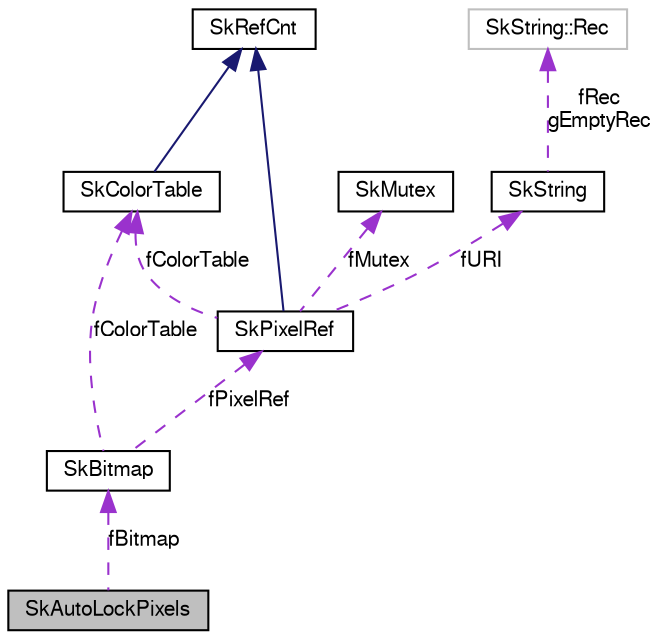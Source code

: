 digraph G
{
  edge [fontname="FreeSans",fontsize="10",labelfontname="FreeSans",labelfontsize="10"];
  node [fontname="FreeSans",fontsize="10",shape=record];
  Node1 [label="SkAutoLockPixels",height=0.2,width=0.4,color="black", fillcolor="grey75", style="filled" fontcolor="black"];
  Node2 -> Node1 [dir=back,color="darkorchid3",fontsize="10",style="dashed",label="fBitmap",fontname="FreeSans"];
  Node2 [label="SkBitmap",height=0.2,width=0.4,color="black", fillcolor="white", style="filled",URL="$class_sk_bitmap.html"];
  Node3 -> Node2 [dir=back,color="darkorchid3",fontsize="10",style="dashed",label="fColorTable",fontname="FreeSans"];
  Node3 [label="SkColorTable",height=0.2,width=0.4,color="black", fillcolor="white", style="filled",URL="$class_sk_color_table.html"];
  Node4 -> Node3 [dir=back,color="midnightblue",fontsize="10",style="solid",fontname="FreeSans"];
  Node4 [label="SkRefCnt",height=0.2,width=0.4,color="black", fillcolor="white", style="filled",URL="$class_sk_ref_cnt.html"];
  Node5 -> Node2 [dir=back,color="darkorchid3",fontsize="10",style="dashed",label="fPixelRef",fontname="FreeSans"];
  Node5 [label="SkPixelRef",height=0.2,width=0.4,color="black", fillcolor="white", style="filled",URL="$class_sk_pixel_ref.html"];
  Node4 -> Node5 [dir=back,color="midnightblue",fontsize="10",style="solid",fontname="FreeSans"];
  Node3 -> Node5 [dir=back,color="darkorchid3",fontsize="10",style="dashed",label="fColorTable",fontname="FreeSans"];
  Node6 -> Node5 [dir=back,color="darkorchid3",fontsize="10",style="dashed",label="fMutex",fontname="FreeSans"];
  Node6 [label="SkMutex",height=0.2,width=0.4,color="black", fillcolor="white", style="filled",URL="$class_sk_mutex.html"];
  Node7 -> Node5 [dir=back,color="darkorchid3",fontsize="10",style="dashed",label="fURI",fontname="FreeSans"];
  Node7 [label="SkString",height=0.2,width=0.4,color="black", fillcolor="white", style="filled",URL="$class_sk_string.html"];
  Node8 -> Node7 [dir=back,color="darkorchid3",fontsize="10",style="dashed",label="fRec\ngEmptyRec",fontname="FreeSans"];
  Node8 [label="SkString::Rec",height=0.2,width=0.4,color="grey75", fillcolor="white", style="filled"];
}
